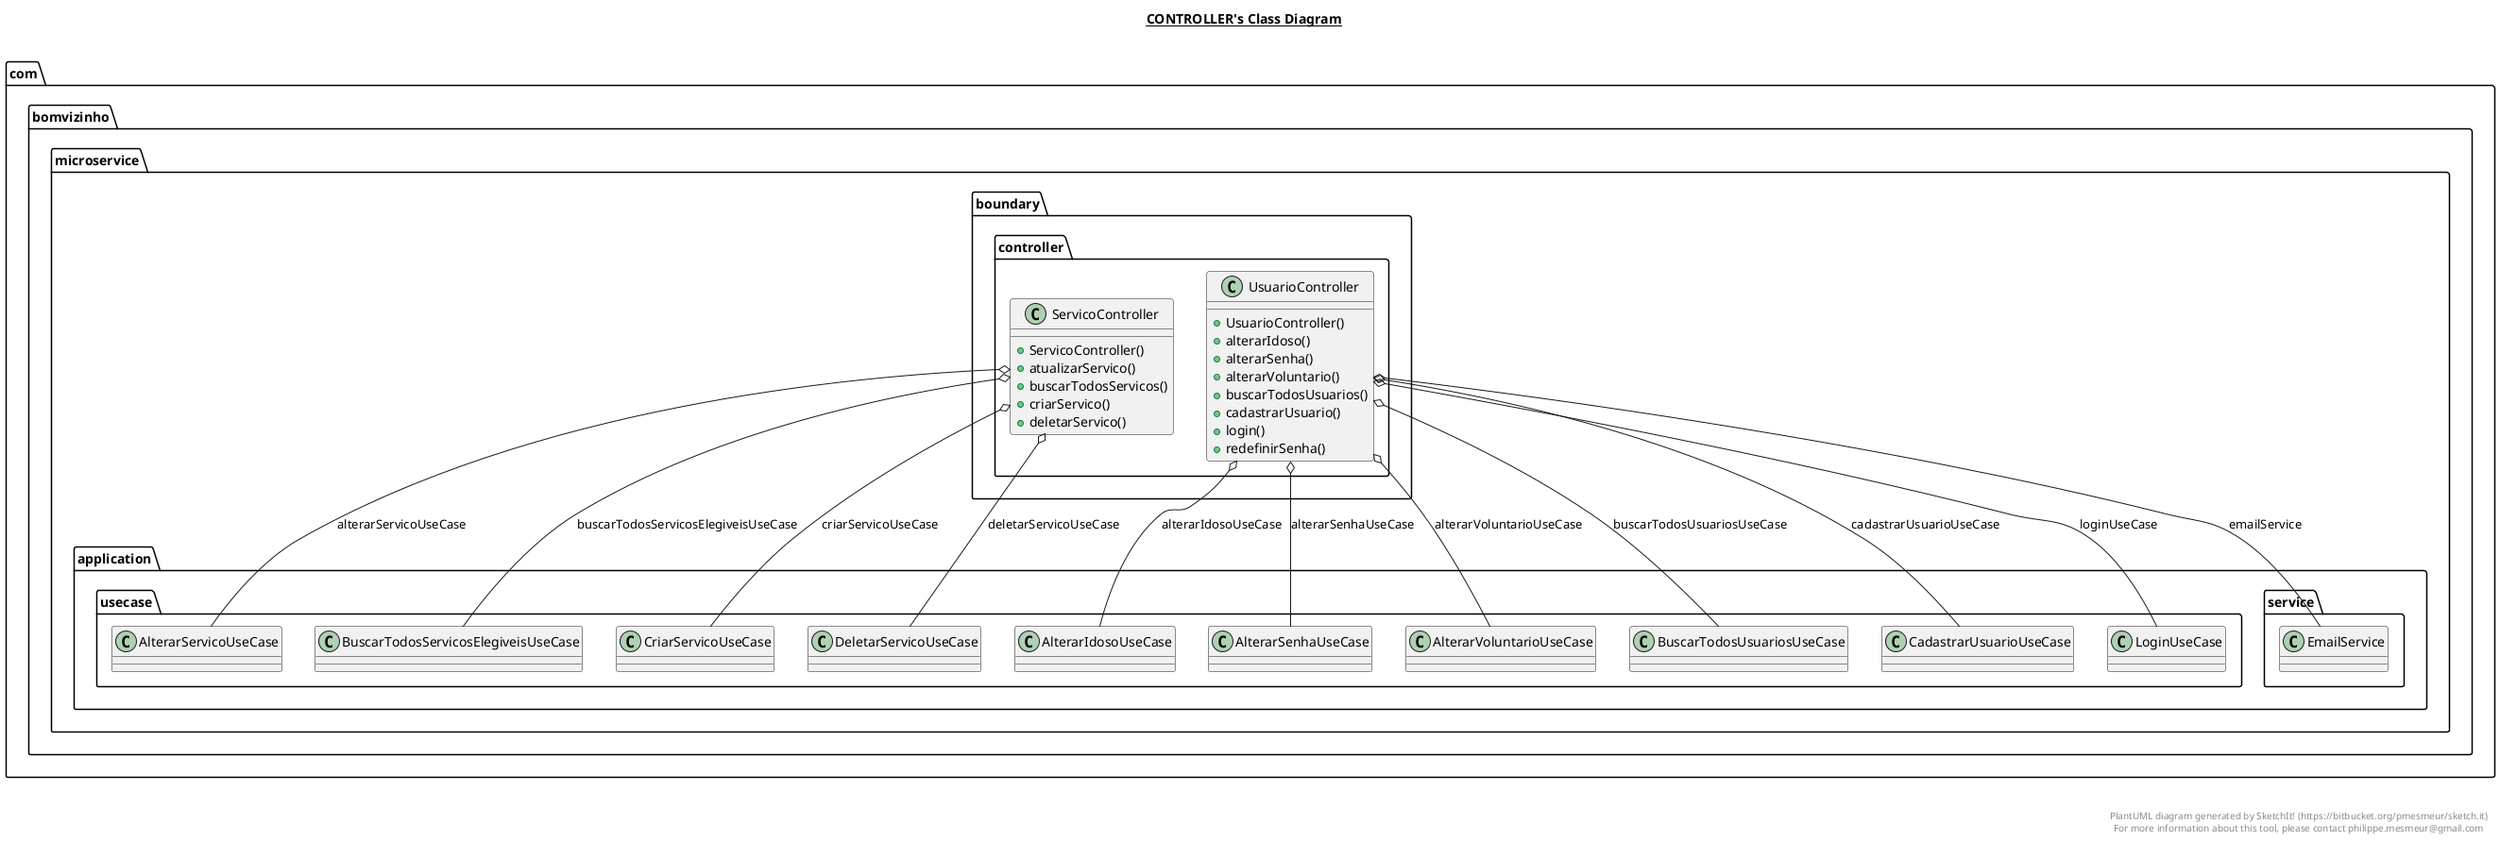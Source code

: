 @startuml

title __CONTROLLER's Class Diagram__\n

  namespace com.bomvizinho.microservice {
    namespace boundary.controller {
      class com.bomvizinho.microservice.boundary.controller.ServicoController {
          + ServicoController()
          + atualizarServico()
          + buscarTodosServicos()
          + criarServico()
          + deletarServico()
      }
    }
  }
  

  namespace com.bomvizinho.microservice {
    namespace boundary.controller {
      class com.bomvizinho.microservice.boundary.controller.UsuarioController {
          + UsuarioController()
          + alterarIdoso()
          + alterarSenha()
          + alterarVoluntario()
          + buscarTodosUsuarios()
          + cadastrarUsuario()
          + login()
          + redefinirSenha()
      }
    }
  }
  

  com.bomvizinho.microservice.boundary.controller.ServicoController o-- com.bomvizinho.microservice.application.usecase.AlterarServicoUseCase : alterarServicoUseCase
  com.bomvizinho.microservice.boundary.controller.ServicoController o-- com.bomvizinho.microservice.application.usecase.BuscarTodosServicosElegiveisUseCase : buscarTodosServicosElegiveisUseCase
  com.bomvizinho.microservice.boundary.controller.ServicoController o-- com.bomvizinho.microservice.application.usecase.CriarServicoUseCase : criarServicoUseCase
  com.bomvizinho.microservice.boundary.controller.ServicoController o-- com.bomvizinho.microservice.application.usecase.DeletarServicoUseCase : deletarServicoUseCase
  com.bomvizinho.microservice.boundary.controller.UsuarioController o-- com.bomvizinho.microservice.application.usecase.AlterarIdosoUseCase : alterarIdosoUseCase
  com.bomvizinho.microservice.boundary.controller.UsuarioController o-- com.bomvizinho.microservice.application.usecase.AlterarSenhaUseCase : alterarSenhaUseCase
  com.bomvizinho.microservice.boundary.controller.UsuarioController o-- com.bomvizinho.microservice.application.usecase.AlterarVoluntarioUseCase : alterarVoluntarioUseCase
  com.bomvizinho.microservice.boundary.controller.UsuarioController o-- com.bomvizinho.microservice.application.usecase.BuscarTodosUsuariosUseCase : buscarTodosUsuariosUseCase
  com.bomvizinho.microservice.boundary.controller.UsuarioController o-- com.bomvizinho.microservice.application.usecase.CadastrarUsuarioUseCase : cadastrarUsuarioUseCase
  com.bomvizinho.microservice.boundary.controller.UsuarioController o-- com.bomvizinho.microservice.application.service.EmailService : emailService
  com.bomvizinho.microservice.boundary.controller.UsuarioController o-- com.bomvizinho.microservice.application.usecase.LoginUseCase : loginUseCase


right footer


PlantUML diagram generated by SketchIt! (https://bitbucket.org/pmesmeur/sketch.it)
For more information about this tool, please contact philippe.mesmeur@gmail.com
endfooter

@enduml
